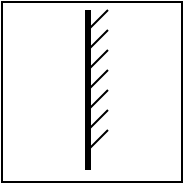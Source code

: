 <mxfile version="20.7.4" type="device"><diagram id="54T-roG1KQJu4MbjeIv1" name="Страница 1"><mxGraphModel dx="355" dy="251" grid="1" gridSize="10" guides="1" tooltips="1" connect="1" arrows="1" fold="1" page="1" pageScale="1" pageWidth="827" pageHeight="1169" math="0" shadow="0"><root><mxCell id="0"/><mxCell id="1" parent="0"/><mxCell id="-ipajAa1rnXLumn3CqzY-1" value="" style="endArrow=none;html=1;rounded=0;strokeWidth=3;" edge="1" parent="1"><mxGeometry width="50" height="50" relative="1" as="geometry"><mxPoint x="360" y="440" as="sourcePoint"/><mxPoint x="360" y="360" as="targetPoint"/></mxGeometry></mxCell><mxCell id="-ipajAa1rnXLumn3CqzY-2" value="" style="endArrow=none;html=1;rounded=0;" edge="1" parent="1"><mxGeometry width="50" height="50" relative="1" as="geometry"><mxPoint x="370" y="360" as="sourcePoint"/><mxPoint x="370" y="360" as="targetPoint"/><Array as="points"><mxPoint x="360" y="370"/></Array></mxGeometry></mxCell><mxCell id="-ipajAa1rnXLumn3CqzY-3" value="" style="endArrow=none;html=1;rounded=0;" edge="1" parent="1"><mxGeometry width="50" height="50" relative="1" as="geometry"><mxPoint x="370" y="370" as="sourcePoint"/><mxPoint x="370" y="370" as="targetPoint"/><Array as="points"><mxPoint x="360" y="380"/></Array></mxGeometry></mxCell><mxCell id="-ipajAa1rnXLumn3CqzY-4" value="" style="endArrow=none;html=1;rounded=0;" edge="1" parent="1"><mxGeometry width="50" height="50" relative="1" as="geometry"><mxPoint x="370" y="380" as="sourcePoint"/><mxPoint x="370" y="380" as="targetPoint"/><Array as="points"><mxPoint x="360" y="390"/></Array></mxGeometry></mxCell><mxCell id="-ipajAa1rnXLumn3CqzY-5" value="" style="endArrow=none;html=1;rounded=0;" edge="1" parent="1"><mxGeometry width="50" height="50" relative="1" as="geometry"><mxPoint x="370" y="390" as="sourcePoint"/><mxPoint x="370" y="390" as="targetPoint"/><Array as="points"><mxPoint x="360" y="400"/></Array></mxGeometry></mxCell><mxCell id="-ipajAa1rnXLumn3CqzY-6" value="" style="endArrow=none;html=1;rounded=0;" edge="1" parent="1"><mxGeometry width="50" height="50" relative="1" as="geometry"><mxPoint x="370" y="400" as="sourcePoint"/><mxPoint x="370" y="400" as="targetPoint"/><Array as="points"><mxPoint x="360" y="410"/></Array></mxGeometry></mxCell><mxCell id="-ipajAa1rnXLumn3CqzY-7" value="" style="endArrow=none;html=1;rounded=0;" edge="1" parent="1"><mxGeometry width="50" height="50" relative="1" as="geometry"><mxPoint x="370" y="410" as="sourcePoint"/><mxPoint x="370" y="410" as="targetPoint"/><Array as="points"><mxPoint x="360" y="420"/></Array></mxGeometry></mxCell><mxCell id="-ipajAa1rnXLumn3CqzY-8" value="" style="endArrow=none;html=1;rounded=0;" edge="1" parent="1"><mxGeometry width="50" height="50" relative="1" as="geometry"><mxPoint x="370" y="420" as="sourcePoint"/><mxPoint x="370" y="420" as="targetPoint"/><Array as="points"><mxPoint x="360" y="430"/></Array></mxGeometry></mxCell><mxCell id="-ipajAa1rnXLumn3CqzY-12" value="" style="whiteSpace=wrap;html=1;aspect=fixed;fillColor=none;" vertex="1" parent="1"><mxGeometry x="317" y="356" width="90" height="90" as="geometry"/></mxCell></root></mxGraphModel></diagram></mxfile>